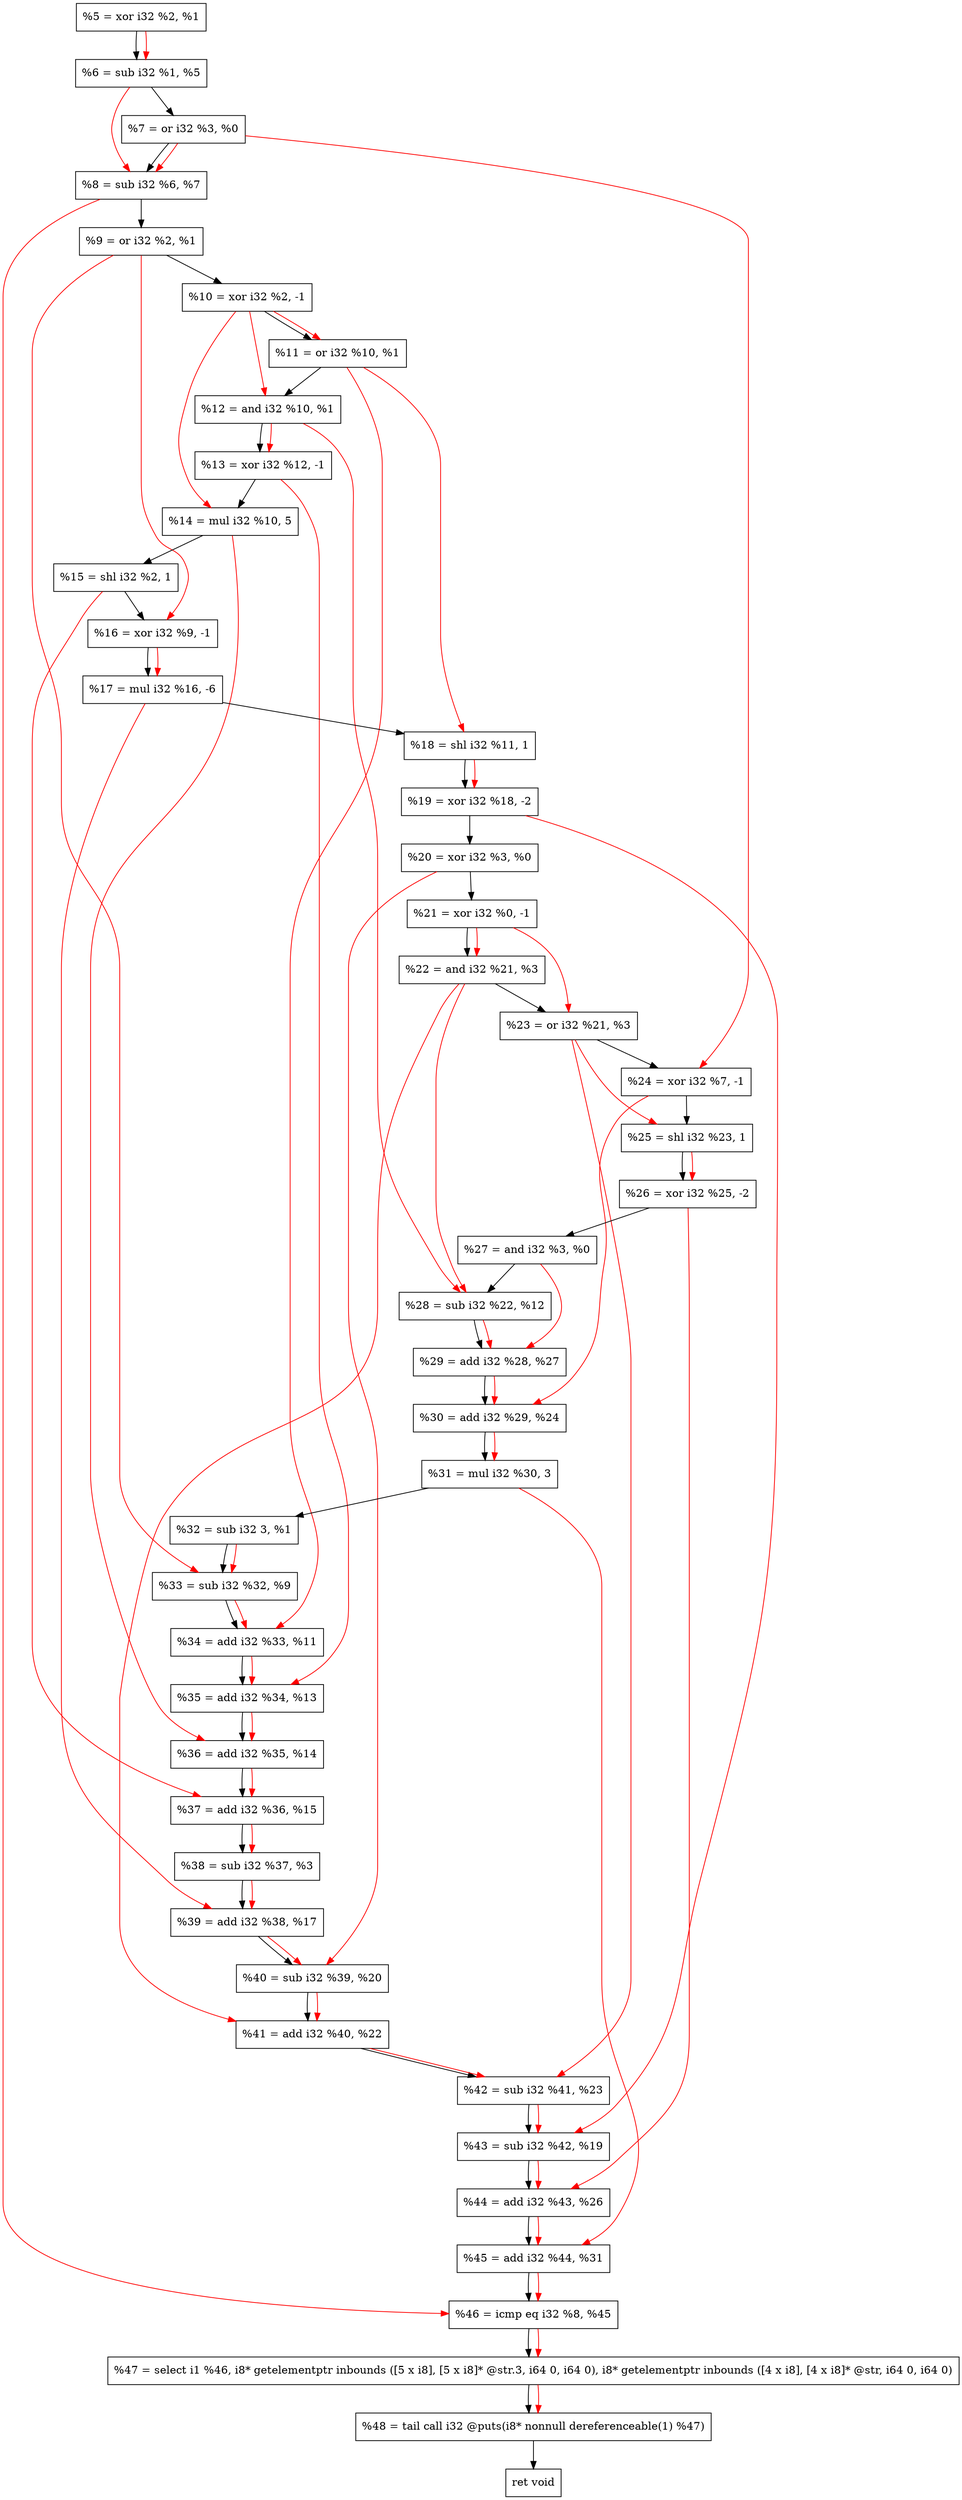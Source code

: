 digraph "DFG for'crackme' function" {
	Node0x23d8b70[shape=record, label="  %5 = xor i32 %2, %1"];
	Node0x23d8be0[shape=record, label="  %6 = sub i32 %1, %5"];
	Node0x23d8c50[shape=record, label="  %7 = or i32 %3, %0"];
	Node0x23d8cc0[shape=record, label="  %8 = sub i32 %6, %7"];
	Node0x23d8d30[shape=record, label="  %9 = or i32 %2, %1"];
	Node0x23d93b0[shape=record, label="  %10 = xor i32 %2, -1"];
	Node0x23d9420[shape=record, label="  %11 = or i32 %10, %1"];
	Node0x23d9490[shape=record, label="  %12 = and i32 %10, %1"];
	Node0x23d9500[shape=record, label="  %13 = xor i32 %12, -1"];
	Node0x23d95a0[shape=record, label="  %14 = mul i32 %10, 5"];
	Node0x23d9640[shape=record, label="  %15 = shl i32 %2, 1"];
	Node0x23d96b0[shape=record, label="  %16 = xor i32 %9, -1"];
	Node0x23d9750[shape=record, label="  %17 = mul i32 %16, -6"];
	Node0x23d97c0[shape=record, label="  %18 = shl i32 %11, 1"];
	Node0x23d9860[shape=record, label="  %19 = xor i32 %18, -2"];
	Node0x23d98d0[shape=record, label="  %20 = xor i32 %3, %0"];
	Node0x23d9940[shape=record, label="  %21 = xor i32 %0, -1"];
	Node0x23d99b0[shape=record, label="  %22 = and i32 %21, %3"];
	Node0x23d9a20[shape=record, label="  %23 = or i32 %21, %3"];
	Node0x23d9a90[shape=record, label="  %24 = xor i32 %7, -1"];
	Node0x23d9b00[shape=record, label="  %25 = shl i32 %23, 1"];
	Node0x23d9b70[shape=record, label="  %26 = xor i32 %25, -2"];
	Node0x23d9be0[shape=record, label="  %27 = and i32 %3, %0"];
	Node0x23d9c50[shape=record, label="  %28 = sub i32 %22, %12"];
	Node0x23d9cc0[shape=record, label="  %29 = add i32 %28, %27"];
	Node0x23d9d30[shape=record, label="  %30 = add i32 %29, %24"];
	Node0x23d9dd0[shape=record, label="  %31 = mul i32 %30, 3"];
	Node0x23d9e40[shape=record, label="  %32 = sub i32 3, %1"];
	Node0x23da0c0[shape=record, label="  %33 = sub i32 %32, %9"];
	Node0x23da130[shape=record, label="  %34 = add i32 %33, %11"];
	Node0x23da1a0[shape=record, label="  %35 = add i32 %34, %13"];
	Node0x23da210[shape=record, label="  %36 = add i32 %35, %14"];
	Node0x23da280[shape=record, label="  %37 = add i32 %36, %15"];
	Node0x23da2f0[shape=record, label="  %38 = sub i32 %37, %3"];
	Node0x23da360[shape=record, label="  %39 = add i32 %38, %17"];
	Node0x23da3d0[shape=record, label="  %40 = sub i32 %39, %20"];
	Node0x23da440[shape=record, label="  %41 = add i32 %40, %22"];
	Node0x23da4b0[shape=record, label="  %42 = sub i32 %41, %23"];
	Node0x23da520[shape=record, label="  %43 = sub i32 %42, %19"];
	Node0x23da590[shape=record, label="  %44 = add i32 %43, %26"];
	Node0x23da600[shape=record, label="  %45 = add i32 %44, %31"];
	Node0x23da670[shape=record, label="  %46 = icmp eq i32 %8, %45"];
	Node0x2379268[shape=record, label="  %47 = select i1 %46, i8* getelementptr inbounds ([5 x i8], [5 x i8]* @str.3, i64 0, i64 0), i8* getelementptr inbounds ([4 x i8], [4 x i8]* @str, i64 0, i64 0)"];
	Node0x23dab10[shape=record, label="  %48 = tail call i32 @puts(i8* nonnull dereferenceable(1) %47)"];
	Node0x23dab60[shape=record, label="  ret void"];
	Node0x23d8b70 -> Node0x23d8be0;
	Node0x23d8be0 -> Node0x23d8c50;
	Node0x23d8c50 -> Node0x23d8cc0;
	Node0x23d8cc0 -> Node0x23d8d30;
	Node0x23d8d30 -> Node0x23d93b0;
	Node0x23d93b0 -> Node0x23d9420;
	Node0x23d9420 -> Node0x23d9490;
	Node0x23d9490 -> Node0x23d9500;
	Node0x23d9500 -> Node0x23d95a0;
	Node0x23d95a0 -> Node0x23d9640;
	Node0x23d9640 -> Node0x23d96b0;
	Node0x23d96b0 -> Node0x23d9750;
	Node0x23d9750 -> Node0x23d97c0;
	Node0x23d97c0 -> Node0x23d9860;
	Node0x23d9860 -> Node0x23d98d0;
	Node0x23d98d0 -> Node0x23d9940;
	Node0x23d9940 -> Node0x23d99b0;
	Node0x23d99b0 -> Node0x23d9a20;
	Node0x23d9a20 -> Node0x23d9a90;
	Node0x23d9a90 -> Node0x23d9b00;
	Node0x23d9b00 -> Node0x23d9b70;
	Node0x23d9b70 -> Node0x23d9be0;
	Node0x23d9be0 -> Node0x23d9c50;
	Node0x23d9c50 -> Node0x23d9cc0;
	Node0x23d9cc0 -> Node0x23d9d30;
	Node0x23d9d30 -> Node0x23d9dd0;
	Node0x23d9dd0 -> Node0x23d9e40;
	Node0x23d9e40 -> Node0x23da0c0;
	Node0x23da0c0 -> Node0x23da130;
	Node0x23da130 -> Node0x23da1a0;
	Node0x23da1a0 -> Node0x23da210;
	Node0x23da210 -> Node0x23da280;
	Node0x23da280 -> Node0x23da2f0;
	Node0x23da2f0 -> Node0x23da360;
	Node0x23da360 -> Node0x23da3d0;
	Node0x23da3d0 -> Node0x23da440;
	Node0x23da440 -> Node0x23da4b0;
	Node0x23da4b0 -> Node0x23da520;
	Node0x23da520 -> Node0x23da590;
	Node0x23da590 -> Node0x23da600;
	Node0x23da600 -> Node0x23da670;
	Node0x23da670 -> Node0x2379268;
	Node0x2379268 -> Node0x23dab10;
	Node0x23dab10 -> Node0x23dab60;
edge [color=red]
	Node0x23d8b70 -> Node0x23d8be0;
	Node0x23d8be0 -> Node0x23d8cc0;
	Node0x23d8c50 -> Node0x23d8cc0;
	Node0x23d93b0 -> Node0x23d9420;
	Node0x23d93b0 -> Node0x23d9490;
	Node0x23d9490 -> Node0x23d9500;
	Node0x23d93b0 -> Node0x23d95a0;
	Node0x23d8d30 -> Node0x23d96b0;
	Node0x23d96b0 -> Node0x23d9750;
	Node0x23d9420 -> Node0x23d97c0;
	Node0x23d97c0 -> Node0x23d9860;
	Node0x23d9940 -> Node0x23d99b0;
	Node0x23d9940 -> Node0x23d9a20;
	Node0x23d8c50 -> Node0x23d9a90;
	Node0x23d9a20 -> Node0x23d9b00;
	Node0x23d9b00 -> Node0x23d9b70;
	Node0x23d99b0 -> Node0x23d9c50;
	Node0x23d9490 -> Node0x23d9c50;
	Node0x23d9c50 -> Node0x23d9cc0;
	Node0x23d9be0 -> Node0x23d9cc0;
	Node0x23d9cc0 -> Node0x23d9d30;
	Node0x23d9a90 -> Node0x23d9d30;
	Node0x23d9d30 -> Node0x23d9dd0;
	Node0x23d9e40 -> Node0x23da0c0;
	Node0x23d8d30 -> Node0x23da0c0;
	Node0x23da0c0 -> Node0x23da130;
	Node0x23d9420 -> Node0x23da130;
	Node0x23da130 -> Node0x23da1a0;
	Node0x23d9500 -> Node0x23da1a0;
	Node0x23da1a0 -> Node0x23da210;
	Node0x23d95a0 -> Node0x23da210;
	Node0x23da210 -> Node0x23da280;
	Node0x23d9640 -> Node0x23da280;
	Node0x23da280 -> Node0x23da2f0;
	Node0x23da2f0 -> Node0x23da360;
	Node0x23d9750 -> Node0x23da360;
	Node0x23da360 -> Node0x23da3d0;
	Node0x23d98d0 -> Node0x23da3d0;
	Node0x23da3d0 -> Node0x23da440;
	Node0x23d99b0 -> Node0x23da440;
	Node0x23da440 -> Node0x23da4b0;
	Node0x23d9a20 -> Node0x23da4b0;
	Node0x23da4b0 -> Node0x23da520;
	Node0x23d9860 -> Node0x23da520;
	Node0x23da520 -> Node0x23da590;
	Node0x23d9b70 -> Node0x23da590;
	Node0x23da590 -> Node0x23da600;
	Node0x23d9dd0 -> Node0x23da600;
	Node0x23d8cc0 -> Node0x23da670;
	Node0x23da600 -> Node0x23da670;
	Node0x23da670 -> Node0x2379268;
	Node0x2379268 -> Node0x23dab10;
}
